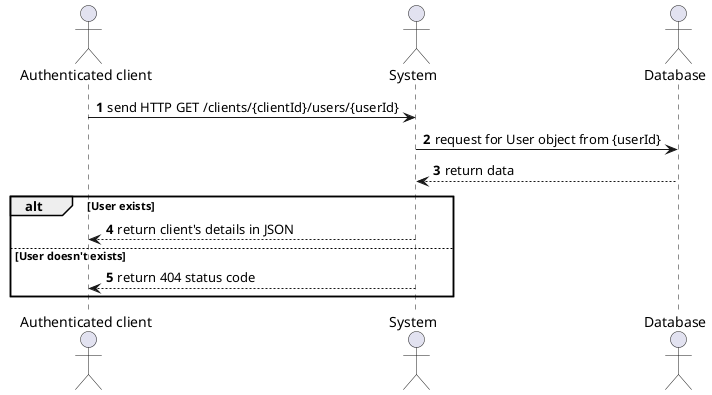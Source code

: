 @startuml
'https://plantuml.com/sequence-diagram

autonumber

actor "Authenticated client" as admin
actor System                as system
actor Database              as db

admin  -> system  : send HTTP GET /clients/{clientId}/users/{userId}
system -> db      : request for User object from {userId}
system <-- db     : return data

alt User exists
  admin  <-- system : return client's details in JSON
else User doesn't exists
  admin  <-- system : return 404 status code
end

@enduml